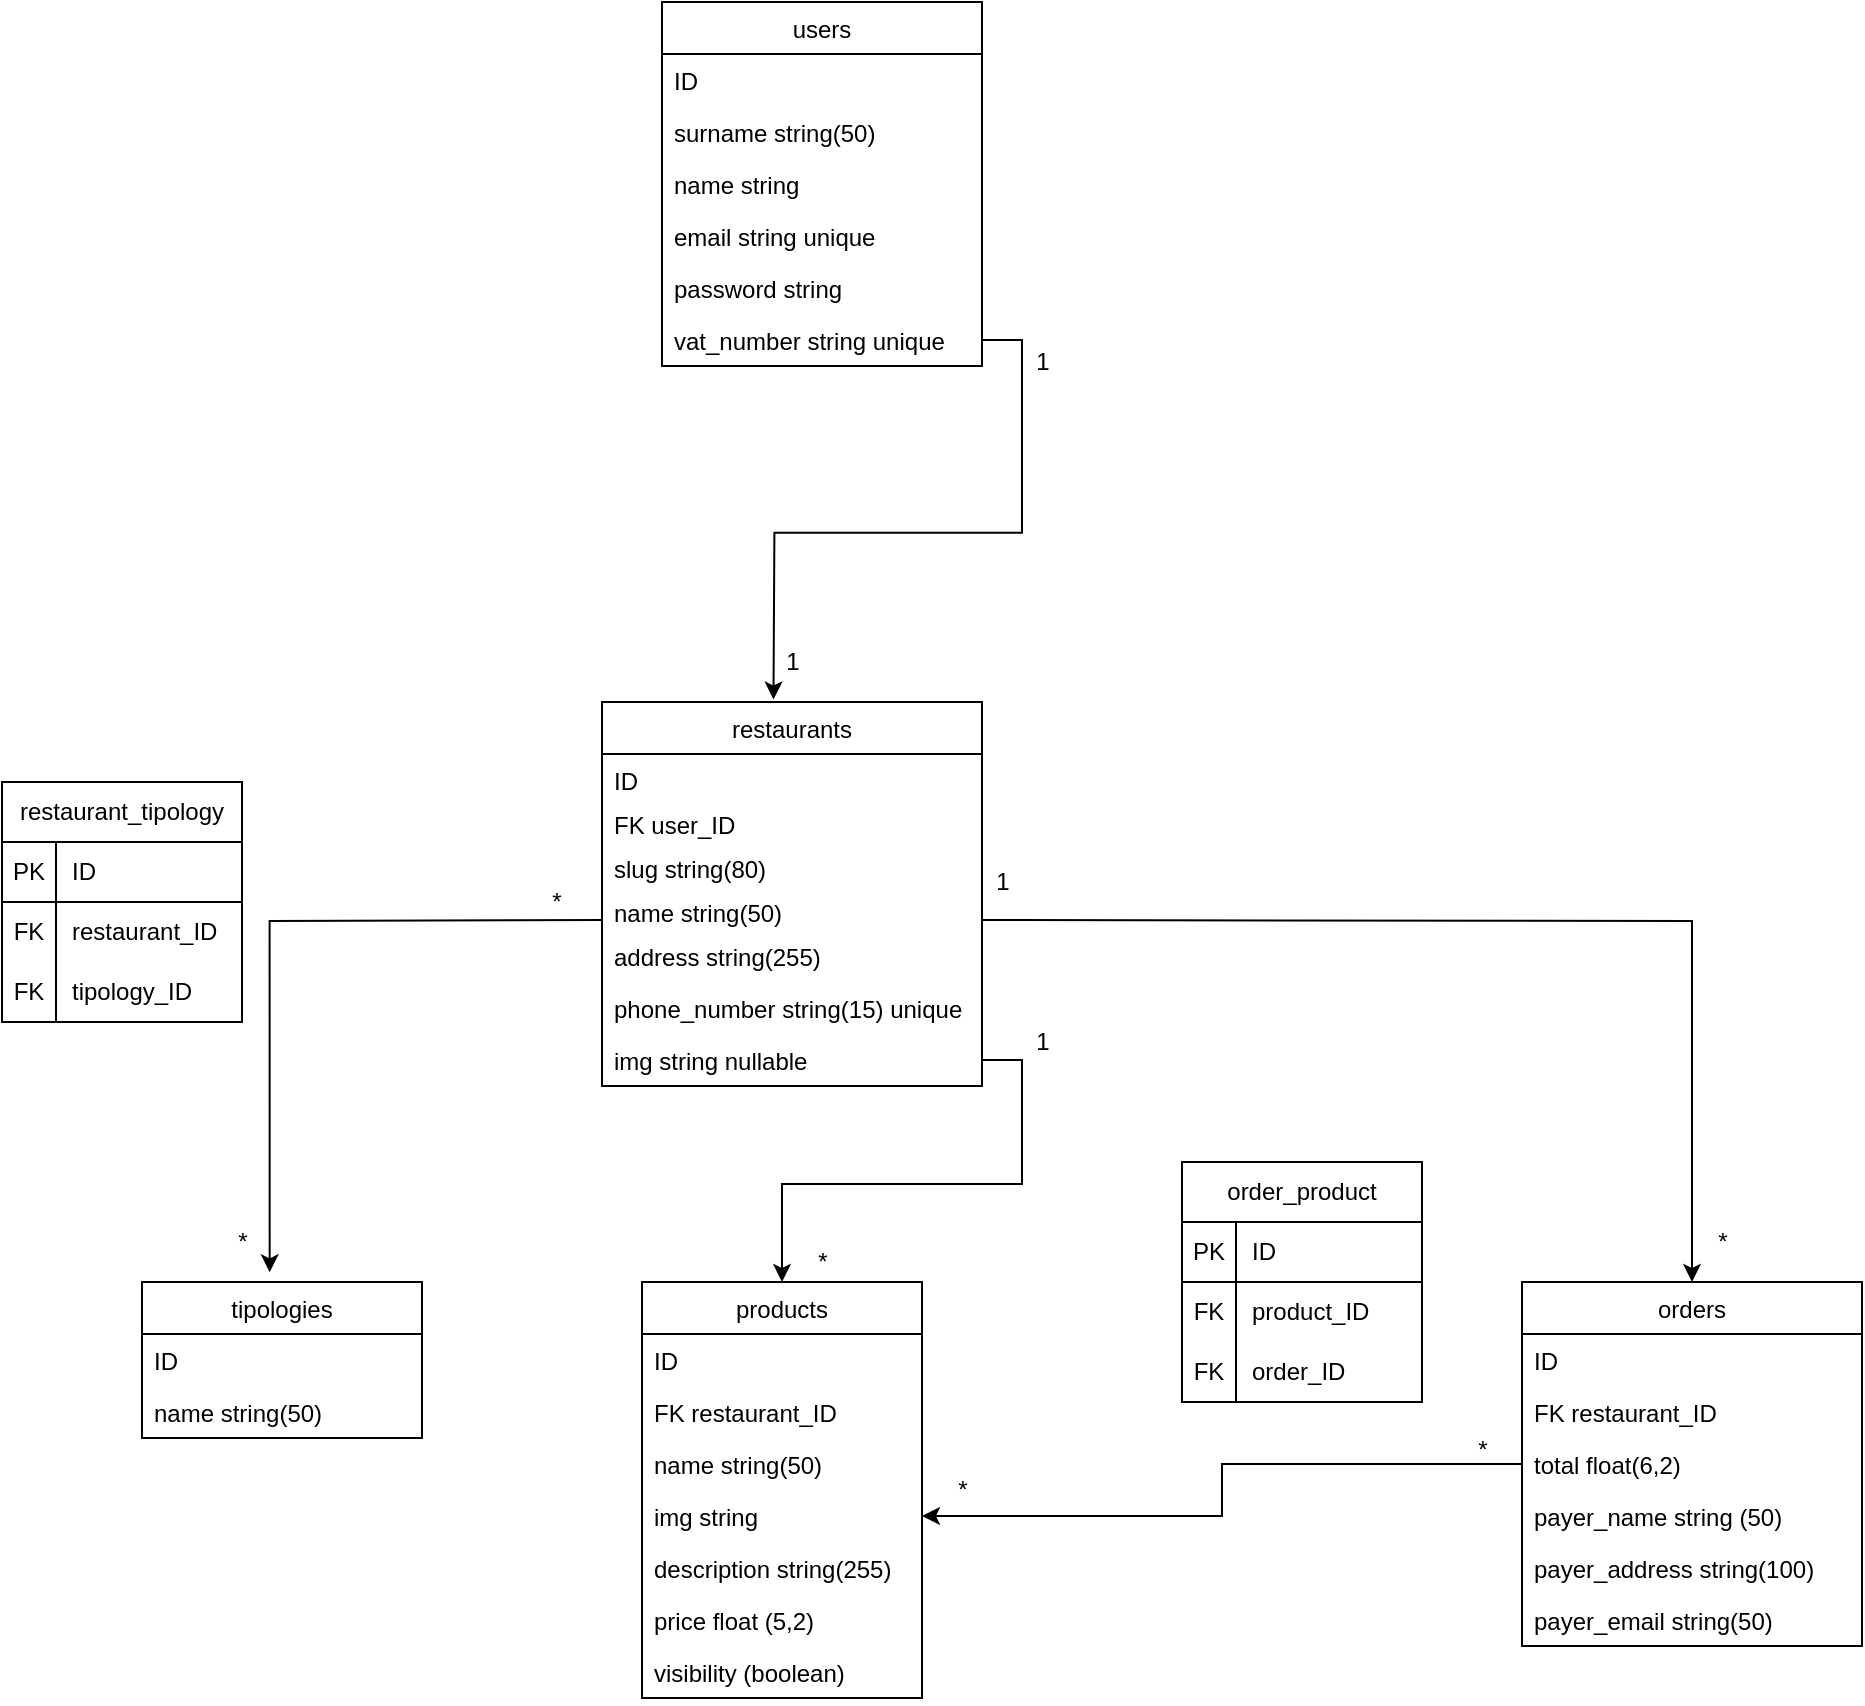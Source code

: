 <mxfile version="14.5.1" type="device"><diagram id="oY8ysKLT3L6-pajLXEfp" name="Pagina-1"><mxGraphModel dx="2249" dy="3160" grid="1" gridSize="10" guides="1" tooltips="1" connect="1" arrows="1" fold="1" page="1" pageScale="1" pageWidth="827" pageHeight="1169" math="0" shadow="0"><root><mxCell id="0"/><mxCell id="1" parent="0"/><mxCell id="IN6EBmm_bsz58a6thkf3-849" value="users" style="swimlane;fontStyle=0;childLayout=stackLayout;horizontal=1;startSize=26;horizontalStack=0;resizeParent=1;resizeParentMax=0;resizeLast=0;collapsible=1;marginBottom=0;" parent="1" vertex="1"><mxGeometry x="-360" y="-2240" width="160" height="182" as="geometry"/></mxCell><mxCell id="IN6EBmm_bsz58a6thkf3-857" value="ID" style="text;strokeColor=none;fillColor=none;align=left;verticalAlign=top;spacingLeft=4;spacingRight=4;overflow=hidden;rotatable=0;points=[[0,0.5],[1,0.5]];portConstraint=eastwest;" parent="IN6EBmm_bsz58a6thkf3-849" vertex="1"><mxGeometry y="26" width="160" height="26" as="geometry"/></mxCell><mxCell id="IN6EBmm_bsz58a6thkf3-858" value="surname string(50) " style="text;strokeColor=none;fillColor=none;align=left;verticalAlign=top;spacingLeft=4;spacingRight=4;overflow=hidden;rotatable=0;points=[[0,0.5],[1,0.5]];portConstraint=eastwest;" parent="IN6EBmm_bsz58a6thkf3-849" vertex="1"><mxGeometry y="52" width="160" height="26" as="geometry"/></mxCell><mxCell id="IN6EBmm_bsz58a6thkf3-850" value="name string " style="text;strokeColor=none;fillColor=none;align=left;verticalAlign=top;spacingLeft=4;spacingRight=4;overflow=hidden;rotatable=0;points=[[0,0.5],[1,0.5]];portConstraint=eastwest;" parent="IN6EBmm_bsz58a6thkf3-849" vertex="1"><mxGeometry y="78" width="160" height="26" as="geometry"/></mxCell><mxCell id="IN6EBmm_bsz58a6thkf3-851" value="email string unique" style="text;strokeColor=none;fillColor=none;align=left;verticalAlign=top;spacingLeft=4;spacingRight=4;overflow=hidden;rotatable=0;points=[[0,0.5],[1,0.5]];portConstraint=eastwest;" parent="IN6EBmm_bsz58a6thkf3-849" vertex="1"><mxGeometry y="104" width="160" height="26" as="geometry"/></mxCell><mxCell id="IN6EBmm_bsz58a6thkf3-852" value="password string " style="text;strokeColor=none;fillColor=none;align=left;verticalAlign=top;spacingLeft=4;spacingRight=4;overflow=hidden;rotatable=0;points=[[0,0.5],[1,0.5]];portConstraint=eastwest;" parent="IN6EBmm_bsz58a6thkf3-849" vertex="1"><mxGeometry y="130" width="160" height="26" as="geometry"/></mxCell><mxCell id="IN6EBmm_bsz58a6thkf3-855" value="vat_number string unique" style="text;strokeColor=none;fillColor=none;align=left;verticalAlign=top;spacingLeft=4;spacingRight=4;overflow=hidden;rotatable=0;points=[[0,0.5],[1,0.5]];portConstraint=eastwest;" parent="IN6EBmm_bsz58a6thkf3-849" vertex="1"><mxGeometry y="156" width="160" height="26" as="geometry"/></mxCell><mxCell id="IN6EBmm_bsz58a6thkf3-879" value="tipologies" style="swimlane;fontStyle=0;childLayout=stackLayout;horizontal=1;startSize=26;horizontalStack=0;resizeParent=1;resizeParentMax=0;resizeLast=0;collapsible=1;marginBottom=0;" parent="1" vertex="1"><mxGeometry x="-620" y="-1600" width="140" height="78" as="geometry"/></mxCell><mxCell id="IN6EBmm_bsz58a6thkf3-880" value="ID" style="text;strokeColor=none;fillColor=none;align=left;verticalAlign=top;spacingLeft=4;spacingRight=4;overflow=hidden;rotatable=0;points=[[0,0.5],[1,0.5]];portConstraint=eastwest;" parent="IN6EBmm_bsz58a6thkf3-879" vertex="1"><mxGeometry y="26" width="140" height="26" as="geometry"/></mxCell><mxCell id="IN6EBmm_bsz58a6thkf3-881" value="name string(50)" style="text;strokeColor=none;fillColor=none;align=left;verticalAlign=top;spacingLeft=4;spacingRight=4;overflow=hidden;rotatable=0;points=[[0,0.5],[1,0.5]];portConstraint=eastwest;" parent="IN6EBmm_bsz58a6thkf3-879" vertex="1"><mxGeometry y="52" width="140" height="26" as="geometry"/></mxCell><mxCell id="IN6EBmm_bsz58a6thkf3-901" value="products" style="swimlane;fontStyle=0;childLayout=stackLayout;horizontal=1;startSize=26;horizontalStack=0;resizeParent=1;resizeParentMax=0;resizeLast=0;collapsible=1;marginBottom=0;" parent="1" vertex="1"><mxGeometry x="-370" y="-1600" width="140" height="208" as="geometry"/></mxCell><mxCell id="IN6EBmm_bsz58a6thkf3-902" value="ID" style="text;strokeColor=none;fillColor=none;align=left;verticalAlign=top;spacingLeft=4;spacingRight=4;overflow=hidden;rotatable=0;points=[[0,0.5],[1,0.5]];portConstraint=eastwest;" parent="IN6EBmm_bsz58a6thkf3-901" vertex="1"><mxGeometry y="26" width="140" height="26" as="geometry"/></mxCell><mxCell id="_aoIhuKFgUiCtiS-f9mJ-28" value="FK restaurant_ID" style="text;strokeColor=none;fillColor=none;align=left;verticalAlign=top;spacingLeft=4;spacingRight=4;overflow=hidden;rotatable=0;points=[[0,0.5],[1,0.5]];portConstraint=eastwest;" parent="IN6EBmm_bsz58a6thkf3-901" vertex="1"><mxGeometry y="52" width="140" height="26" as="geometry"/></mxCell><mxCell id="IN6EBmm_bsz58a6thkf3-1029" value="name string(50)" style="text;strokeColor=none;fillColor=none;align=left;verticalAlign=top;spacingLeft=4;spacingRight=4;overflow=hidden;rotatable=0;points=[[0,0.5],[1,0.5]];portConstraint=eastwest;" parent="IN6EBmm_bsz58a6thkf3-901" vertex="1"><mxGeometry y="78" width="140" height="26" as="geometry"/></mxCell><mxCell id="IN6EBmm_bsz58a6thkf3-1034" value="img string" style="text;strokeColor=none;fillColor=none;align=left;verticalAlign=top;spacingLeft=4;spacingRight=4;overflow=hidden;rotatable=0;points=[[0,0.5],[1,0.5]];portConstraint=eastwest;" parent="IN6EBmm_bsz58a6thkf3-901" vertex="1"><mxGeometry y="104" width="140" height="26" as="geometry"/></mxCell><mxCell id="zX_Q8h5yuoKDS3_DUWlQ-102" value="description string(255)" style="text;strokeColor=none;fillColor=none;align=left;verticalAlign=top;spacingLeft=4;spacingRight=4;overflow=hidden;rotatable=0;points=[[0,0.5],[1,0.5]];portConstraint=eastwest;" parent="IN6EBmm_bsz58a6thkf3-901" vertex="1"><mxGeometry y="130" width="140" height="26" as="geometry"/></mxCell><mxCell id="zX_Q8h5yuoKDS3_DUWlQ-1" value="price float (5,2)" style="text;strokeColor=none;fillColor=none;align=left;verticalAlign=top;spacingLeft=4;spacingRight=4;overflow=hidden;rotatable=0;points=[[0,0.5],[1,0.5]];portConstraint=eastwest;" parent="IN6EBmm_bsz58a6thkf3-901" vertex="1"><mxGeometry y="156" width="140" height="26" as="geometry"/></mxCell><mxCell id="_aoIhuKFgUiCtiS-f9mJ-24" value="visibility (boolean)" style="text;strokeColor=none;fillColor=none;align=left;verticalAlign=top;spacingLeft=4;spacingRight=4;overflow=hidden;rotatable=0;points=[[0,0.5],[1,0.5]];portConstraint=eastwest;" parent="IN6EBmm_bsz58a6thkf3-901" vertex="1"><mxGeometry y="182" width="140" height="26" as="geometry"/></mxCell><mxCell id="IN6EBmm_bsz58a6thkf3-944" value="restaurants" style="swimlane;fontStyle=0;childLayout=stackLayout;horizontal=1;startSize=26;horizontalStack=0;resizeParent=1;resizeParentMax=0;resizeLast=0;collapsible=1;marginBottom=0;" parent="1" vertex="1"><mxGeometry x="-390" y="-1890" width="190" height="192" as="geometry"/></mxCell><mxCell id="IN6EBmm_bsz58a6thkf3-945" value="ID" style="text;strokeColor=none;fillColor=none;align=left;verticalAlign=top;spacingLeft=4;spacingRight=4;overflow=hidden;rotatable=0;points=[[0,0.5],[1,0.5]];portConstraint=eastwest;" parent="IN6EBmm_bsz58a6thkf3-944" vertex="1"><mxGeometry y="26" width="190" height="22" as="geometry"/></mxCell><mxCell id="1Sf3LKTz__KvDUffj-IK-1" value="FK user_ID" style="text;strokeColor=none;fillColor=none;align=left;verticalAlign=top;spacingLeft=4;spacingRight=4;overflow=hidden;rotatable=0;points=[[0,0.5],[1,0.5]];portConstraint=eastwest;" parent="IN6EBmm_bsz58a6thkf3-944" vertex="1"><mxGeometry y="48" width="190" height="22" as="geometry"/></mxCell><mxCell id="_aoIhuKFgUiCtiS-f9mJ-27" value="slug string(80)" style="text;strokeColor=none;fillColor=none;align=left;verticalAlign=top;spacingLeft=4;spacingRight=4;overflow=hidden;rotatable=0;points=[[0,0.5],[1,0.5]];portConstraint=eastwest;" parent="IN6EBmm_bsz58a6thkf3-944" vertex="1"><mxGeometry y="70" width="190" height="22" as="geometry"/></mxCell><mxCell id="_aoIhuKFgUiCtiS-f9mJ-3" value="name string(50)" style="text;strokeColor=none;fillColor=none;align=left;verticalAlign=top;spacingLeft=4;spacingRight=4;overflow=hidden;rotatable=0;points=[[0,0.5],[1,0.5]];portConstraint=eastwest;" parent="IN6EBmm_bsz58a6thkf3-944" vertex="1"><mxGeometry y="92" width="190" height="22" as="geometry"/></mxCell><mxCell id="IN6EBmm_bsz58a6thkf3-869" value="address string(255)" style="text;strokeColor=none;fillColor=none;align=left;verticalAlign=top;spacingLeft=4;spacingRight=4;overflow=hidden;rotatable=0;points=[[0,0.5],[1,0.5]];portConstraint=eastwest;" parent="IN6EBmm_bsz58a6thkf3-944" vertex="1"><mxGeometry y="114" width="190" height="26" as="geometry"/></mxCell><mxCell id="IN6EBmm_bsz58a6thkf3-872" value="phone_number string(15) unique" style="text;strokeColor=none;fillColor=none;align=left;verticalAlign=top;spacingLeft=4;spacingRight=4;overflow=hidden;rotatable=0;points=[[0,0.5],[1,0.5]];portConstraint=eastwest;" parent="IN6EBmm_bsz58a6thkf3-944" vertex="1"><mxGeometry y="140" width="190" height="26" as="geometry"/></mxCell><mxCell id="IN6EBmm_bsz58a6thkf3-870" value="img string nullable" style="text;strokeColor=none;fillColor=none;align=left;verticalAlign=top;spacingLeft=4;spacingRight=4;overflow=hidden;rotatable=0;points=[[0,0.5],[1,0.5]];portConstraint=eastwest;" parent="IN6EBmm_bsz58a6thkf3-944" vertex="1"><mxGeometry y="166" width="190" height="26" as="geometry"/></mxCell><mxCell id="zX_Q8h5yuoKDS3_DUWlQ-24" value="orders" style="swimlane;fontStyle=0;childLayout=stackLayout;horizontal=1;startSize=26;horizontalStack=0;resizeParent=1;resizeParentMax=0;resizeLast=0;collapsible=1;marginBottom=0;" parent="1" vertex="1"><mxGeometry x="70" y="-1600" width="170" height="182" as="geometry"/></mxCell><mxCell id="zX_Q8h5yuoKDS3_DUWlQ-25" value="ID" style="text;strokeColor=none;fillColor=none;align=left;verticalAlign=top;spacingLeft=4;spacingRight=4;overflow=hidden;rotatable=0;points=[[0,0.5],[1,0.5]];portConstraint=eastwest;" parent="zX_Q8h5yuoKDS3_DUWlQ-24" vertex="1"><mxGeometry y="26" width="170" height="26" as="geometry"/></mxCell><mxCell id="_aoIhuKFgUiCtiS-f9mJ-16" value="FK restaurant_ID" style="text;strokeColor=none;fillColor=none;align=left;verticalAlign=top;spacingLeft=4;spacingRight=4;overflow=hidden;rotatable=0;points=[[0,0.5],[1,0.5]];portConstraint=eastwest;" parent="zX_Q8h5yuoKDS3_DUWlQ-24" vertex="1"><mxGeometry y="52" width="170" height="26" as="geometry"/></mxCell><mxCell id="zX_Q8h5yuoKDS3_DUWlQ-27" value="total float(6,2)" style="text;strokeColor=none;fillColor=none;align=left;verticalAlign=top;spacingLeft=4;spacingRight=4;overflow=hidden;rotatable=0;points=[[0,0.5],[1,0.5]];portConstraint=eastwest;" parent="zX_Q8h5yuoKDS3_DUWlQ-24" vertex="1"><mxGeometry y="78" width="170" height="26" as="geometry"/></mxCell><mxCell id="zX_Q8h5yuoKDS3_DUWlQ-163" value="payer_name string (50)" style="text;strokeColor=none;fillColor=none;align=left;verticalAlign=top;spacingLeft=4;spacingRight=4;overflow=hidden;rotatable=0;points=[[0,0.5],[1,0.5]];portConstraint=eastwest;" parent="zX_Q8h5yuoKDS3_DUWlQ-24" vertex="1"><mxGeometry y="104" width="170" height="26" as="geometry"/></mxCell><mxCell id="zX_Q8h5yuoKDS3_DUWlQ-166" value="payer_address string(100)" style="text;strokeColor=none;fillColor=none;align=left;verticalAlign=top;spacingLeft=4;spacingRight=4;overflow=hidden;rotatable=0;points=[[0,0.5],[1,0.5]];portConstraint=eastwest;" parent="zX_Q8h5yuoKDS3_DUWlQ-24" vertex="1"><mxGeometry y="130" width="170" height="26" as="geometry"/></mxCell><mxCell id="zX_Q8h5yuoKDS3_DUWlQ-167" value="payer_email string(50)" style="text;strokeColor=none;fillColor=none;align=left;verticalAlign=top;spacingLeft=4;spacingRight=4;overflow=hidden;rotatable=0;points=[[0,0.5],[1,0.5]];portConstraint=eastwest;" parent="zX_Q8h5yuoKDS3_DUWlQ-24" vertex="1"><mxGeometry y="156" width="170" height="26" as="geometry"/></mxCell><mxCell id="zX_Q8h5yuoKDS3_DUWlQ-137" style="edgeStyle=orthogonalEdgeStyle;rounded=0;orthogonalLoop=1;jettySize=auto;html=1;exitX=1;exitY=0.5;exitDx=0;exitDy=0;entryX=0.643;entryY=-0.008;entryDx=0;entryDy=0;entryPerimeter=0;" parent="1" source="IN6EBmm_bsz58a6thkf3-855" edge="1"><mxGeometry relative="1" as="geometry"><mxPoint x="-304.26" y="-1891.248" as="targetPoint"/></mxGeometry></mxCell><mxCell id="_aoIhuKFgUiCtiS-f9mJ-1" value="1" style="text;html=1;align=center;verticalAlign=middle;resizable=0;points=[];autosize=1;strokeColor=none;" parent="1" vertex="1"><mxGeometry x="-180" y="-2070" width="20" height="20" as="geometry"/></mxCell><mxCell id="_aoIhuKFgUiCtiS-f9mJ-2" value="1" style="text;html=1;align=center;verticalAlign=middle;resizable=0;points=[];autosize=1;strokeColor=none;" parent="1" vertex="1"><mxGeometry x="-305" y="-1920" width="20" height="20" as="geometry"/></mxCell><mxCell id="_aoIhuKFgUiCtiS-f9mJ-4" style="edgeStyle=orthogonalEdgeStyle;rounded=0;orthogonalLoop=1;jettySize=auto;html=1;exitX=0;exitY=0.5;exitDx=0;exitDy=0;entryX=0.456;entryY=-0.062;entryDx=0;entryDy=0;entryPerimeter=0;" parent="1" target="IN6EBmm_bsz58a6thkf3-879" edge="1"><mxGeometry relative="1" as="geometry"><mxPoint x="-390" y="-1781" as="sourcePoint"/></mxGeometry></mxCell><mxCell id="_aoIhuKFgUiCtiS-f9mJ-5" style="edgeStyle=orthogonalEdgeStyle;rounded=0;orthogonalLoop=1;jettySize=auto;html=1;exitX=1;exitY=0.5;exitDx=0;exitDy=0;" parent="1" source="IN6EBmm_bsz58a6thkf3-870" target="IN6EBmm_bsz58a6thkf3-901" edge="1"><mxGeometry relative="1" as="geometry"/></mxCell><mxCell id="_aoIhuKFgUiCtiS-f9mJ-6" style="edgeStyle=orthogonalEdgeStyle;rounded=0;orthogonalLoop=1;jettySize=auto;html=1;exitX=1;exitY=0.5;exitDx=0;exitDy=0;entryX=0.5;entryY=0;entryDx=0;entryDy=0;" parent="1" target="zX_Q8h5yuoKDS3_DUWlQ-24" edge="1"><mxGeometry relative="1" as="geometry"><mxPoint x="-200" y="-1781" as="sourcePoint"/></mxGeometry></mxCell><mxCell id="_aoIhuKFgUiCtiS-f9mJ-7" style="edgeStyle=orthogonalEdgeStyle;rounded=0;orthogonalLoop=1;jettySize=auto;html=1;exitX=0;exitY=0.5;exitDx=0;exitDy=0;" parent="1" source="zX_Q8h5yuoKDS3_DUWlQ-27" target="IN6EBmm_bsz58a6thkf3-1034" edge="1"><mxGeometry relative="1" as="geometry"/></mxCell><mxCell id="_aoIhuKFgUiCtiS-f9mJ-8" value="1" style="text;html=1;align=center;verticalAlign=middle;resizable=0;points=[];autosize=1;strokeColor=none;" parent="1" vertex="1"><mxGeometry x="-200" y="-1810" width="20" height="20" as="geometry"/></mxCell><mxCell id="_aoIhuKFgUiCtiS-f9mJ-9" value="*" style="text;html=1;align=center;verticalAlign=middle;resizable=0;points=[];autosize=1;strokeColor=none;" parent="1" vertex="1"><mxGeometry x="160" y="-1630" width="20" height="20" as="geometry"/></mxCell><mxCell id="_aoIhuKFgUiCtiS-f9mJ-14" value="*" style="text;html=1;align=center;verticalAlign=middle;resizable=0;points=[];autosize=1;strokeColor=none;" parent="1" vertex="1"><mxGeometry x="-423" y="-1800" width="20" height="20" as="geometry"/></mxCell><mxCell id="_aoIhuKFgUiCtiS-f9mJ-15" value="*" style="text;html=1;align=center;verticalAlign=middle;resizable=0;points=[];autosize=1;strokeColor=none;" parent="1" vertex="1"><mxGeometry x="-580" y="-1630" width="20" height="20" as="geometry"/></mxCell><mxCell id="_aoIhuKFgUiCtiS-f9mJ-17" value="*" style="text;html=1;align=center;verticalAlign=middle;resizable=0;points=[];autosize=1;strokeColor=none;" parent="1" vertex="1"><mxGeometry x="40" y="-1526" width="20" height="20" as="geometry"/></mxCell><mxCell id="_aoIhuKFgUiCtiS-f9mJ-18" value="*" style="text;html=1;align=center;verticalAlign=middle;resizable=0;points=[];autosize=1;strokeColor=none;" parent="1" vertex="1"><mxGeometry x="-220" y="-1506" width="20" height="20" as="geometry"/></mxCell><mxCell id="_aoIhuKFgUiCtiS-f9mJ-25" value="1" style="text;html=1;align=center;verticalAlign=middle;resizable=0;points=[];autosize=1;strokeColor=none;" parent="1" vertex="1"><mxGeometry x="-180" y="-1730" width="20" height="20" as="geometry"/></mxCell><mxCell id="_aoIhuKFgUiCtiS-f9mJ-26" value="*" style="text;html=1;align=center;verticalAlign=middle;resizable=0;points=[];autosize=1;strokeColor=none;" parent="1" vertex="1"><mxGeometry x="-290" y="-1620" width="20" height="20" as="geometry"/></mxCell><mxCell id="eCyXHsPa8X2lKxL-ZbwW-2" value="&lt;span style=&quot;font-weight: 400&quot;&gt;restaurant_tipology&lt;/span&gt;" style="shape=table;html=1;whiteSpace=wrap;startSize=30;container=1;collapsible=0;childLayout=tableLayout;fixedRows=1;rowLines=0;fontStyle=1;align=center;" parent="1" vertex="1"><mxGeometry x="-690" y="-1850" width="120" height="120" as="geometry"/></mxCell><mxCell id="eCyXHsPa8X2lKxL-ZbwW-3" value="" style="shape=partialRectangle;html=1;whiteSpace=wrap;collapsible=0;dropTarget=0;pointerEvents=0;fillColor=none;top=0;left=0;bottom=1;right=0;points=[[0,0.5],[1,0.5]];portConstraint=eastwest;" parent="eCyXHsPa8X2lKxL-ZbwW-2" vertex="1"><mxGeometry y="30" width="120" height="30" as="geometry"/></mxCell><mxCell id="eCyXHsPa8X2lKxL-ZbwW-4" value="PK" style="shape=partialRectangle;html=1;whiteSpace=wrap;connectable=0;fillColor=none;top=0;left=0;bottom=0;right=0;overflow=hidden;" parent="eCyXHsPa8X2lKxL-ZbwW-3" vertex="1"><mxGeometry width="27" height="30" as="geometry"/></mxCell><mxCell id="eCyXHsPa8X2lKxL-ZbwW-5" value="ID" style="shape=partialRectangle;html=1;whiteSpace=wrap;connectable=0;fillColor=none;top=0;left=0;bottom=0;right=0;align=left;spacingLeft=6;overflow=hidden;" parent="eCyXHsPa8X2lKxL-ZbwW-3" vertex="1"><mxGeometry x="27" width="93" height="30" as="geometry"/></mxCell><mxCell id="eCyXHsPa8X2lKxL-ZbwW-6" value="" style="shape=partialRectangle;html=1;whiteSpace=wrap;collapsible=0;dropTarget=0;pointerEvents=0;fillColor=none;top=0;left=0;bottom=0;right=0;points=[[0,0.5],[1,0.5]];portConstraint=eastwest;" parent="eCyXHsPa8X2lKxL-ZbwW-2" vertex="1"><mxGeometry y="60" width="120" height="30" as="geometry"/></mxCell><mxCell id="eCyXHsPa8X2lKxL-ZbwW-7" value="FK" style="shape=partialRectangle;html=1;whiteSpace=wrap;connectable=0;fillColor=none;top=0;left=0;bottom=0;right=0;overflow=hidden;" parent="eCyXHsPa8X2lKxL-ZbwW-6" vertex="1"><mxGeometry width="27" height="30" as="geometry"/></mxCell><mxCell id="eCyXHsPa8X2lKxL-ZbwW-8" value="&lt;span&gt;restaurant_ID&lt;/span&gt;" style="shape=partialRectangle;html=1;whiteSpace=wrap;connectable=0;fillColor=none;top=0;left=0;bottom=0;right=0;align=left;spacingLeft=6;overflow=hidden;" parent="eCyXHsPa8X2lKxL-ZbwW-6" vertex="1"><mxGeometry x="27" width="93" height="30" as="geometry"/></mxCell><mxCell id="eCyXHsPa8X2lKxL-ZbwW-9" value="" style="shape=partialRectangle;html=1;whiteSpace=wrap;collapsible=0;dropTarget=0;pointerEvents=0;fillColor=none;top=0;left=0;bottom=0;right=0;points=[[0,0.5],[1,0.5]];portConstraint=eastwest;" parent="eCyXHsPa8X2lKxL-ZbwW-2" vertex="1"><mxGeometry y="90" width="120" height="30" as="geometry"/></mxCell><mxCell id="eCyXHsPa8X2lKxL-ZbwW-10" value="FK" style="shape=partialRectangle;html=1;whiteSpace=wrap;connectable=0;fillColor=none;top=0;left=0;bottom=0;right=0;overflow=hidden;" parent="eCyXHsPa8X2lKxL-ZbwW-9" vertex="1"><mxGeometry width="27" height="30" as="geometry"/></mxCell><mxCell id="eCyXHsPa8X2lKxL-ZbwW-11" value="&lt;span&gt;tipology_ID&lt;/span&gt;" style="shape=partialRectangle;html=1;whiteSpace=wrap;connectable=0;fillColor=none;top=0;left=0;bottom=0;right=0;align=left;spacingLeft=6;overflow=hidden;" parent="eCyXHsPa8X2lKxL-ZbwW-9" vertex="1"><mxGeometry x="27" width="93" height="30" as="geometry"/></mxCell><mxCell id="eCyXHsPa8X2lKxL-ZbwW-13" value="&lt;span style=&quot;font-weight: 400&quot;&gt;order_product&lt;/span&gt;" style="shape=table;html=1;whiteSpace=wrap;startSize=30;container=1;collapsible=0;childLayout=tableLayout;fixedRows=1;rowLines=0;fontStyle=1;align=center;" parent="1" vertex="1"><mxGeometry x="-100" y="-1660" width="120" height="120" as="geometry"/></mxCell><mxCell id="eCyXHsPa8X2lKxL-ZbwW-14" value="" style="shape=partialRectangle;html=1;whiteSpace=wrap;collapsible=0;dropTarget=0;pointerEvents=0;fillColor=none;top=0;left=0;bottom=1;right=0;points=[[0,0.5],[1,0.5]];portConstraint=eastwest;" parent="eCyXHsPa8X2lKxL-ZbwW-13" vertex="1"><mxGeometry y="30" width="120" height="30" as="geometry"/></mxCell><mxCell id="eCyXHsPa8X2lKxL-ZbwW-15" value="PK" style="shape=partialRectangle;html=1;whiteSpace=wrap;connectable=0;fillColor=none;top=0;left=0;bottom=0;right=0;overflow=hidden;" parent="eCyXHsPa8X2lKxL-ZbwW-14" vertex="1"><mxGeometry width="27" height="30" as="geometry"/></mxCell><mxCell id="eCyXHsPa8X2lKxL-ZbwW-16" value="ID" style="shape=partialRectangle;html=1;whiteSpace=wrap;connectable=0;fillColor=none;top=0;left=0;bottom=0;right=0;align=left;spacingLeft=6;overflow=hidden;" parent="eCyXHsPa8X2lKxL-ZbwW-14" vertex="1"><mxGeometry x="27" width="93" height="30" as="geometry"/></mxCell><mxCell id="eCyXHsPa8X2lKxL-ZbwW-17" value="" style="shape=partialRectangle;html=1;whiteSpace=wrap;collapsible=0;dropTarget=0;pointerEvents=0;fillColor=none;top=0;left=0;bottom=0;right=0;points=[[0,0.5],[1,0.5]];portConstraint=eastwest;" parent="eCyXHsPa8X2lKxL-ZbwW-13" vertex="1"><mxGeometry y="60" width="120" height="30" as="geometry"/></mxCell><mxCell id="eCyXHsPa8X2lKxL-ZbwW-18" value="FK" style="shape=partialRectangle;html=1;whiteSpace=wrap;connectable=0;fillColor=none;top=0;left=0;bottom=0;right=0;overflow=hidden;" parent="eCyXHsPa8X2lKxL-ZbwW-17" vertex="1"><mxGeometry width="27" height="30" as="geometry"/></mxCell><mxCell id="eCyXHsPa8X2lKxL-ZbwW-19" value="&lt;span&gt;product_ID&lt;/span&gt;" style="shape=partialRectangle;html=1;whiteSpace=wrap;connectable=0;fillColor=none;top=0;left=0;bottom=0;right=0;align=left;spacingLeft=6;overflow=hidden;" parent="eCyXHsPa8X2lKxL-ZbwW-17" vertex="1"><mxGeometry x="27" width="93" height="30" as="geometry"/></mxCell><mxCell id="eCyXHsPa8X2lKxL-ZbwW-20" value="" style="shape=partialRectangle;html=1;whiteSpace=wrap;collapsible=0;dropTarget=0;pointerEvents=0;fillColor=none;top=0;left=0;bottom=0;right=0;points=[[0,0.5],[1,0.5]];portConstraint=eastwest;" parent="eCyXHsPa8X2lKxL-ZbwW-13" vertex="1"><mxGeometry y="90" width="120" height="30" as="geometry"/></mxCell><mxCell id="eCyXHsPa8X2lKxL-ZbwW-21" value="FK" style="shape=partialRectangle;html=1;whiteSpace=wrap;connectable=0;fillColor=none;top=0;left=0;bottom=0;right=0;overflow=hidden;" parent="eCyXHsPa8X2lKxL-ZbwW-20" vertex="1"><mxGeometry width="27" height="30" as="geometry"/></mxCell><mxCell id="eCyXHsPa8X2lKxL-ZbwW-22" value="&lt;span&gt;order_ID&lt;/span&gt;" style="shape=partialRectangle;html=1;whiteSpace=wrap;connectable=0;fillColor=none;top=0;left=0;bottom=0;right=0;align=left;spacingLeft=6;overflow=hidden;" parent="eCyXHsPa8X2lKxL-ZbwW-20" vertex="1"><mxGeometry x="27" width="93" height="30" as="geometry"/></mxCell></root></mxGraphModel></diagram></mxfile>